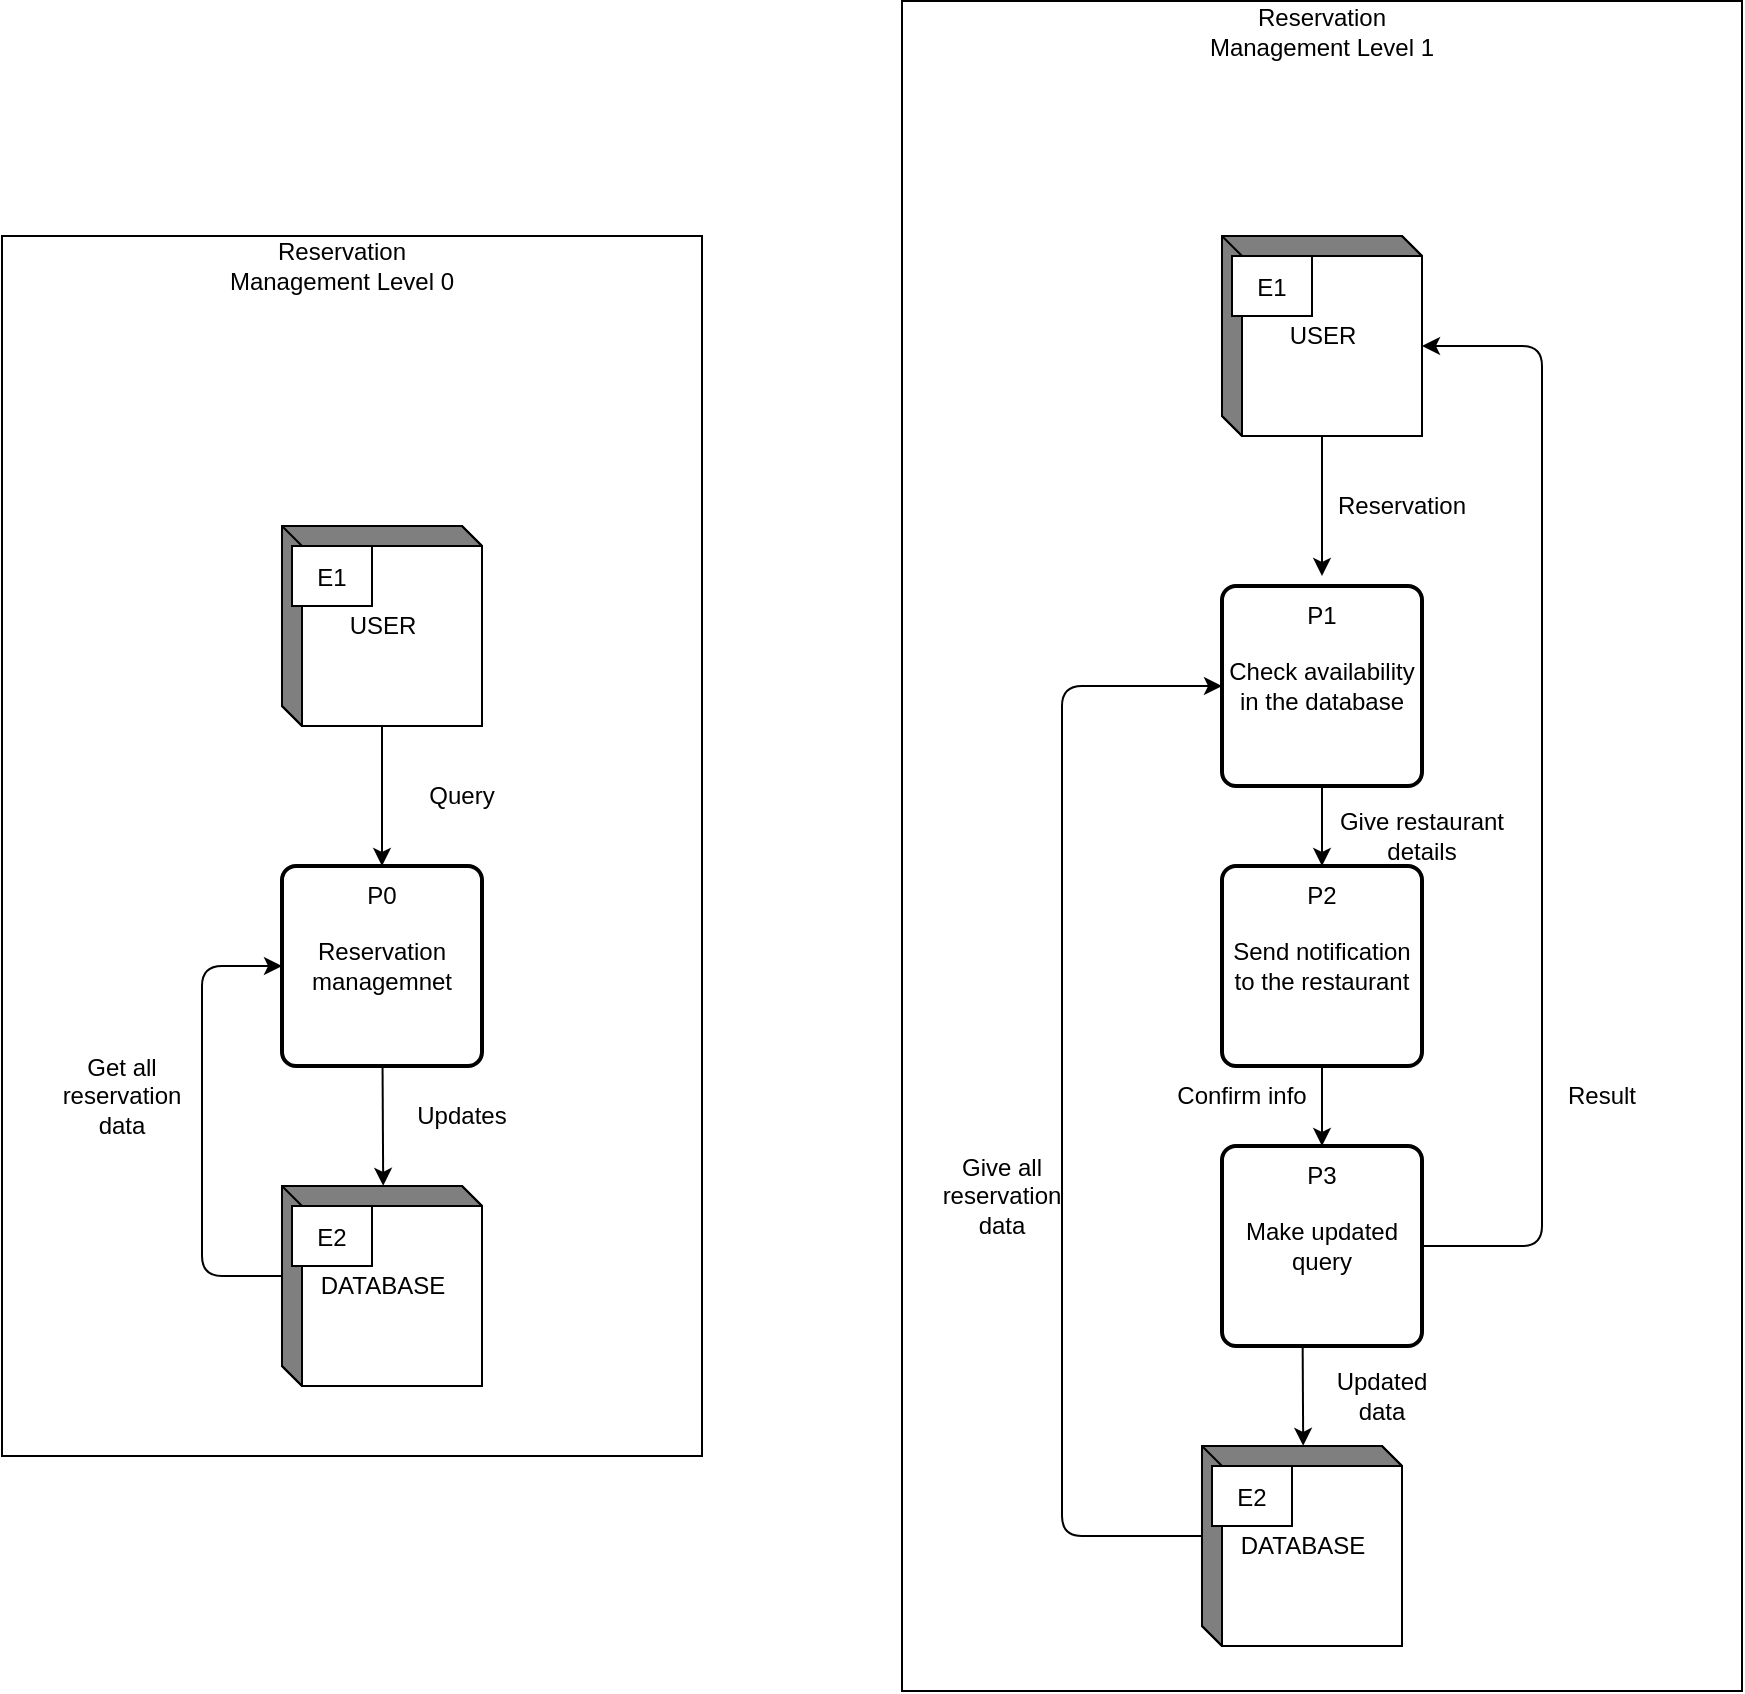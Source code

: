 <mxfile>
    <diagram id="izCZo8rphefjfw74UFTz" name="Page-1">
        <mxGraphModel dx="1692" dy="660" grid="1" gridSize="10" guides="1" tooltips="1" connect="1" arrows="1" fold="1" page="1" pageScale="1" pageWidth="850" pageHeight="1100" math="0" shadow="0">
            <root>
                <mxCell id="0"/>
                <mxCell id="1" parent="0"/>
                <mxCell id="177" value="" style="rounded=0;whiteSpace=wrap;html=1;" parent="1" vertex="1">
                    <mxGeometry x="400" y="47.5" width="420" height="845" as="geometry"/>
                </mxCell>
                <mxCell id="174" value="" style="rounded=0;whiteSpace=wrap;html=1;" parent="1" vertex="1">
                    <mxGeometry x="-50" y="165" width="350" height="610" as="geometry"/>
                </mxCell>
                <mxCell id="138" style="edgeStyle=none;html=1;entryX=0.5;entryY=0;entryDx=0;entryDy=0;" parent="1" source="130" target="135" edge="1">
                    <mxGeometry relative="1" as="geometry"/>
                </mxCell>
                <mxCell id="130" value="USER" style="html=1;dashed=0;whitespace=wrap;shape=mxgraph.dfd.externalEntity" parent="1" vertex="1">
                    <mxGeometry x="90" y="310" width="100" height="100" as="geometry"/>
                </mxCell>
                <mxCell id="131" value="E1" style="autosize=1;part=1;resizable=0;strokeColor=inherit;fillColor=inherit;gradientColor=inherit;" parent="130" vertex="1">
                    <mxGeometry width="40" height="30" relative="1" as="geometry">
                        <mxPoint x="5" y="10" as="offset"/>
                    </mxGeometry>
                </mxCell>
                <mxCell id="140" style="edgeStyle=none;html=1;exitX=0;exitY=0;exitDx=0;exitDy=45;exitPerimeter=0;entryX=0;entryY=0.5;entryDx=0;entryDy=0;" parent="1" source="132" target="134" edge="1">
                    <mxGeometry relative="1" as="geometry">
                        <Array as="points">
                            <mxPoint x="50" y="685"/>
                            <mxPoint x="50" y="530"/>
                        </Array>
                    </mxGeometry>
                </mxCell>
                <mxCell id="132" value="DATABASE" style="html=1;dashed=0;whitespace=wrap;shape=mxgraph.dfd.externalEntity" parent="1" vertex="1">
                    <mxGeometry x="90" y="640" width="100" height="100" as="geometry"/>
                </mxCell>
                <mxCell id="133" value="E2" style="autosize=1;part=1;resizable=0;strokeColor=inherit;fillColor=inherit;gradientColor=inherit;" parent="132" vertex="1">
                    <mxGeometry width="40" height="30" relative="1" as="geometry">
                        <mxPoint x="5" y="10" as="offset"/>
                    </mxGeometry>
                </mxCell>
                <mxCell id="143" style="edgeStyle=none;html=1;entryX=0.506;entryY=-0.001;entryDx=0;entryDy=0;entryPerimeter=0;" parent="1" source="134" target="132" edge="1">
                    <mxGeometry relative="1" as="geometry"/>
                </mxCell>
                <mxCell id="134" value="Reservation managemnet" style="rounded=1;whiteSpace=wrap;html=1;absoluteArcSize=1;arcSize=14;strokeWidth=2;" parent="1" vertex="1">
                    <mxGeometry x="90" y="480" width="100" height="100" as="geometry"/>
                </mxCell>
                <mxCell id="135" value="P0" style="text;html=1;strokeColor=none;fillColor=none;align=center;verticalAlign=middle;whiteSpace=wrap;rounded=0;" parent="1" vertex="1">
                    <mxGeometry x="110" y="480" width="60" height="30" as="geometry"/>
                </mxCell>
                <mxCell id="141" value="Query" style="text;html=1;strokeColor=none;fillColor=none;align=center;verticalAlign=middle;whiteSpace=wrap;rounded=0;" parent="1" vertex="1">
                    <mxGeometry x="150" y="430" width="60" height="30" as="geometry"/>
                </mxCell>
                <mxCell id="144" value="Updates" style="text;html=1;strokeColor=none;fillColor=none;align=center;verticalAlign=middle;whiteSpace=wrap;rounded=0;" parent="1" vertex="1">
                    <mxGeometry x="150" y="590" width="60" height="30" as="geometry"/>
                </mxCell>
                <mxCell id="145" value="Get all reservation data" style="text;html=1;strokeColor=none;fillColor=none;align=center;verticalAlign=middle;whiteSpace=wrap;rounded=0;" parent="1" vertex="1">
                    <mxGeometry x="-20" y="580" width="60" height="30" as="geometry"/>
                </mxCell>
                <mxCell id="146" style="edgeStyle=none;html=1;entryX=0.5;entryY=0;entryDx=0;entryDy=0;" parent="1" source="147" edge="1">
                    <mxGeometry relative="1" as="geometry">
                        <mxPoint x="610" y="335" as="targetPoint"/>
                    </mxGeometry>
                </mxCell>
                <mxCell id="147" value="USER" style="html=1;dashed=0;whitespace=wrap;shape=mxgraph.dfd.externalEntity" parent="1" vertex="1">
                    <mxGeometry x="560" y="165" width="100" height="100" as="geometry"/>
                </mxCell>
                <mxCell id="148" value="E1" style="autosize=1;part=1;resizable=0;strokeColor=inherit;fillColor=inherit;gradientColor=inherit;" parent="147" vertex="1">
                    <mxGeometry width="40" height="30" relative="1" as="geometry">
                        <mxPoint x="5" y="10" as="offset"/>
                    </mxGeometry>
                </mxCell>
                <mxCell id="166" style="edgeStyle=none;html=1;exitX=0;exitY=0;exitDx=0;exitDy=45;exitPerimeter=0;entryX=0;entryY=0.5;entryDx=0;entryDy=0;" parent="1" source="150" target="158" edge="1">
                    <mxGeometry relative="1" as="geometry">
                        <Array as="points">
                            <mxPoint x="480" y="815"/>
                            <mxPoint x="480" y="390"/>
                        </Array>
                    </mxGeometry>
                </mxCell>
                <mxCell id="150" value="DATABASE" style="html=1;dashed=0;whitespace=wrap;shape=mxgraph.dfd.externalEntity" parent="1" vertex="1">
                    <mxGeometry x="550" y="770" width="100" height="100" as="geometry"/>
                </mxCell>
                <mxCell id="151" value="E2" style="autosize=1;part=1;resizable=0;strokeColor=inherit;fillColor=inherit;gradientColor=inherit;" parent="150" vertex="1">
                    <mxGeometry width="40" height="30" relative="1" as="geometry">
                        <mxPoint x="5" y="10" as="offset"/>
                    </mxGeometry>
                </mxCell>
                <mxCell id="152" style="edgeStyle=none;html=1;entryX=0.506;entryY=-0.001;entryDx=0;entryDy=0;entryPerimeter=0;" parent="1" target="150" edge="1">
                    <mxGeometry relative="1" as="geometry">
                        <mxPoint x="600.273" y="710" as="sourcePoint"/>
                    </mxGeometry>
                </mxCell>
                <mxCell id="155" value="Reservation" style="text;html=1;strokeColor=none;fillColor=none;align=center;verticalAlign=middle;whiteSpace=wrap;rounded=0;" parent="1" vertex="1">
                    <mxGeometry x="620" y="285" width="60" height="30" as="geometry"/>
                </mxCell>
                <mxCell id="156" value="Updated data" style="text;html=1;strokeColor=none;fillColor=none;align=center;verticalAlign=middle;whiteSpace=wrap;rounded=0;" parent="1" vertex="1">
                    <mxGeometry x="610" y="730" width="60" height="30" as="geometry"/>
                </mxCell>
                <mxCell id="157" value="Give all reservation data" style="text;html=1;strokeColor=none;fillColor=none;align=center;verticalAlign=middle;whiteSpace=wrap;rounded=0;" parent="1" vertex="1">
                    <mxGeometry x="420" y="630" width="60" height="30" as="geometry"/>
                </mxCell>
                <mxCell id="167" style="edgeStyle=none;html=1;" parent="1" source="158" target="162" edge="1">
                    <mxGeometry relative="1" as="geometry"/>
                </mxCell>
                <mxCell id="158" value="Check availability in the database" style="rounded=1;whiteSpace=wrap;html=1;absoluteArcSize=1;arcSize=14;strokeWidth=2;" parent="1" vertex="1">
                    <mxGeometry x="560" y="340" width="100" height="100" as="geometry"/>
                </mxCell>
                <mxCell id="160" value="P1" style="text;html=1;strokeColor=none;fillColor=none;align=center;verticalAlign=middle;whiteSpace=wrap;rounded=0;" parent="1" vertex="1">
                    <mxGeometry x="580" y="340" width="60" height="30" as="geometry"/>
                </mxCell>
                <mxCell id="168" style="edgeStyle=none;html=1;" parent="1" source="161" edge="1">
                    <mxGeometry relative="1" as="geometry">
                        <mxPoint x="610" y="620" as="targetPoint"/>
                    </mxGeometry>
                </mxCell>
                <mxCell id="161" value="Send notification to the restaurant" style="rounded=1;whiteSpace=wrap;html=1;absoluteArcSize=1;arcSize=14;strokeWidth=2;" parent="1" vertex="1">
                    <mxGeometry x="560" y="480" width="100" height="100" as="geometry"/>
                </mxCell>
                <mxCell id="162" value="P2" style="text;html=1;strokeColor=none;fillColor=none;align=center;verticalAlign=middle;whiteSpace=wrap;rounded=0;" parent="1" vertex="1">
                    <mxGeometry x="580" y="480" width="60" height="30" as="geometry"/>
                </mxCell>
                <mxCell id="169" style="edgeStyle=none;html=1;exitX=1;exitY=0.5;exitDx=0;exitDy=0;entryX=0;entryY=0;entryDx=100;entryDy=55;entryPerimeter=0;" parent="1" source="163" target="147" edge="1">
                    <mxGeometry relative="1" as="geometry">
                        <Array as="points">
                            <mxPoint x="720" y="670"/>
                            <mxPoint x="720" y="220"/>
                        </Array>
                    </mxGeometry>
                </mxCell>
                <mxCell id="163" value="Make updated query" style="rounded=1;whiteSpace=wrap;html=1;absoluteArcSize=1;arcSize=14;strokeWidth=2;" parent="1" vertex="1">
                    <mxGeometry x="560" y="620" width="100" height="100" as="geometry"/>
                </mxCell>
                <mxCell id="164" value="P3" style="text;html=1;strokeColor=none;fillColor=none;align=center;verticalAlign=middle;whiteSpace=wrap;rounded=0;" parent="1" vertex="1">
                    <mxGeometry x="580" y="620" width="60" height="30" as="geometry"/>
                </mxCell>
                <mxCell id="170" value="Result" style="text;html=1;strokeColor=none;fillColor=none;align=center;verticalAlign=middle;whiteSpace=wrap;rounded=0;" parent="1" vertex="1">
                    <mxGeometry x="720" y="580" width="60" height="30" as="geometry"/>
                </mxCell>
                <mxCell id="171" value="Give restaurant details" style="text;html=1;strokeColor=none;fillColor=none;align=center;verticalAlign=middle;whiteSpace=wrap;rounded=0;" parent="1" vertex="1">
                    <mxGeometry x="610" y="450" width="100" height="30" as="geometry"/>
                </mxCell>
                <mxCell id="173" value="Confirm info" style="text;html=1;strokeColor=none;fillColor=none;align=center;verticalAlign=middle;whiteSpace=wrap;rounded=0;" parent="1" vertex="1">
                    <mxGeometry x="520" y="580" width="100" height="30" as="geometry"/>
                </mxCell>
                <mxCell id="175" value="Reservation Management Level 0" style="text;html=1;strokeColor=none;fillColor=none;align=center;verticalAlign=middle;whiteSpace=wrap;rounded=0;" parent="1" vertex="1">
                    <mxGeometry x="60" y="165" width="120" height="30" as="geometry"/>
                </mxCell>
                <mxCell id="178" value="Reservation Management Level 1" style="text;html=1;strokeColor=none;fillColor=none;align=center;verticalAlign=middle;whiteSpace=wrap;rounded=0;" parent="1" vertex="1">
                    <mxGeometry x="550" y="47.5" width="120" height="30" as="geometry"/>
                </mxCell>
            </root>
        </mxGraphModel>
    </diagram>
</mxfile>